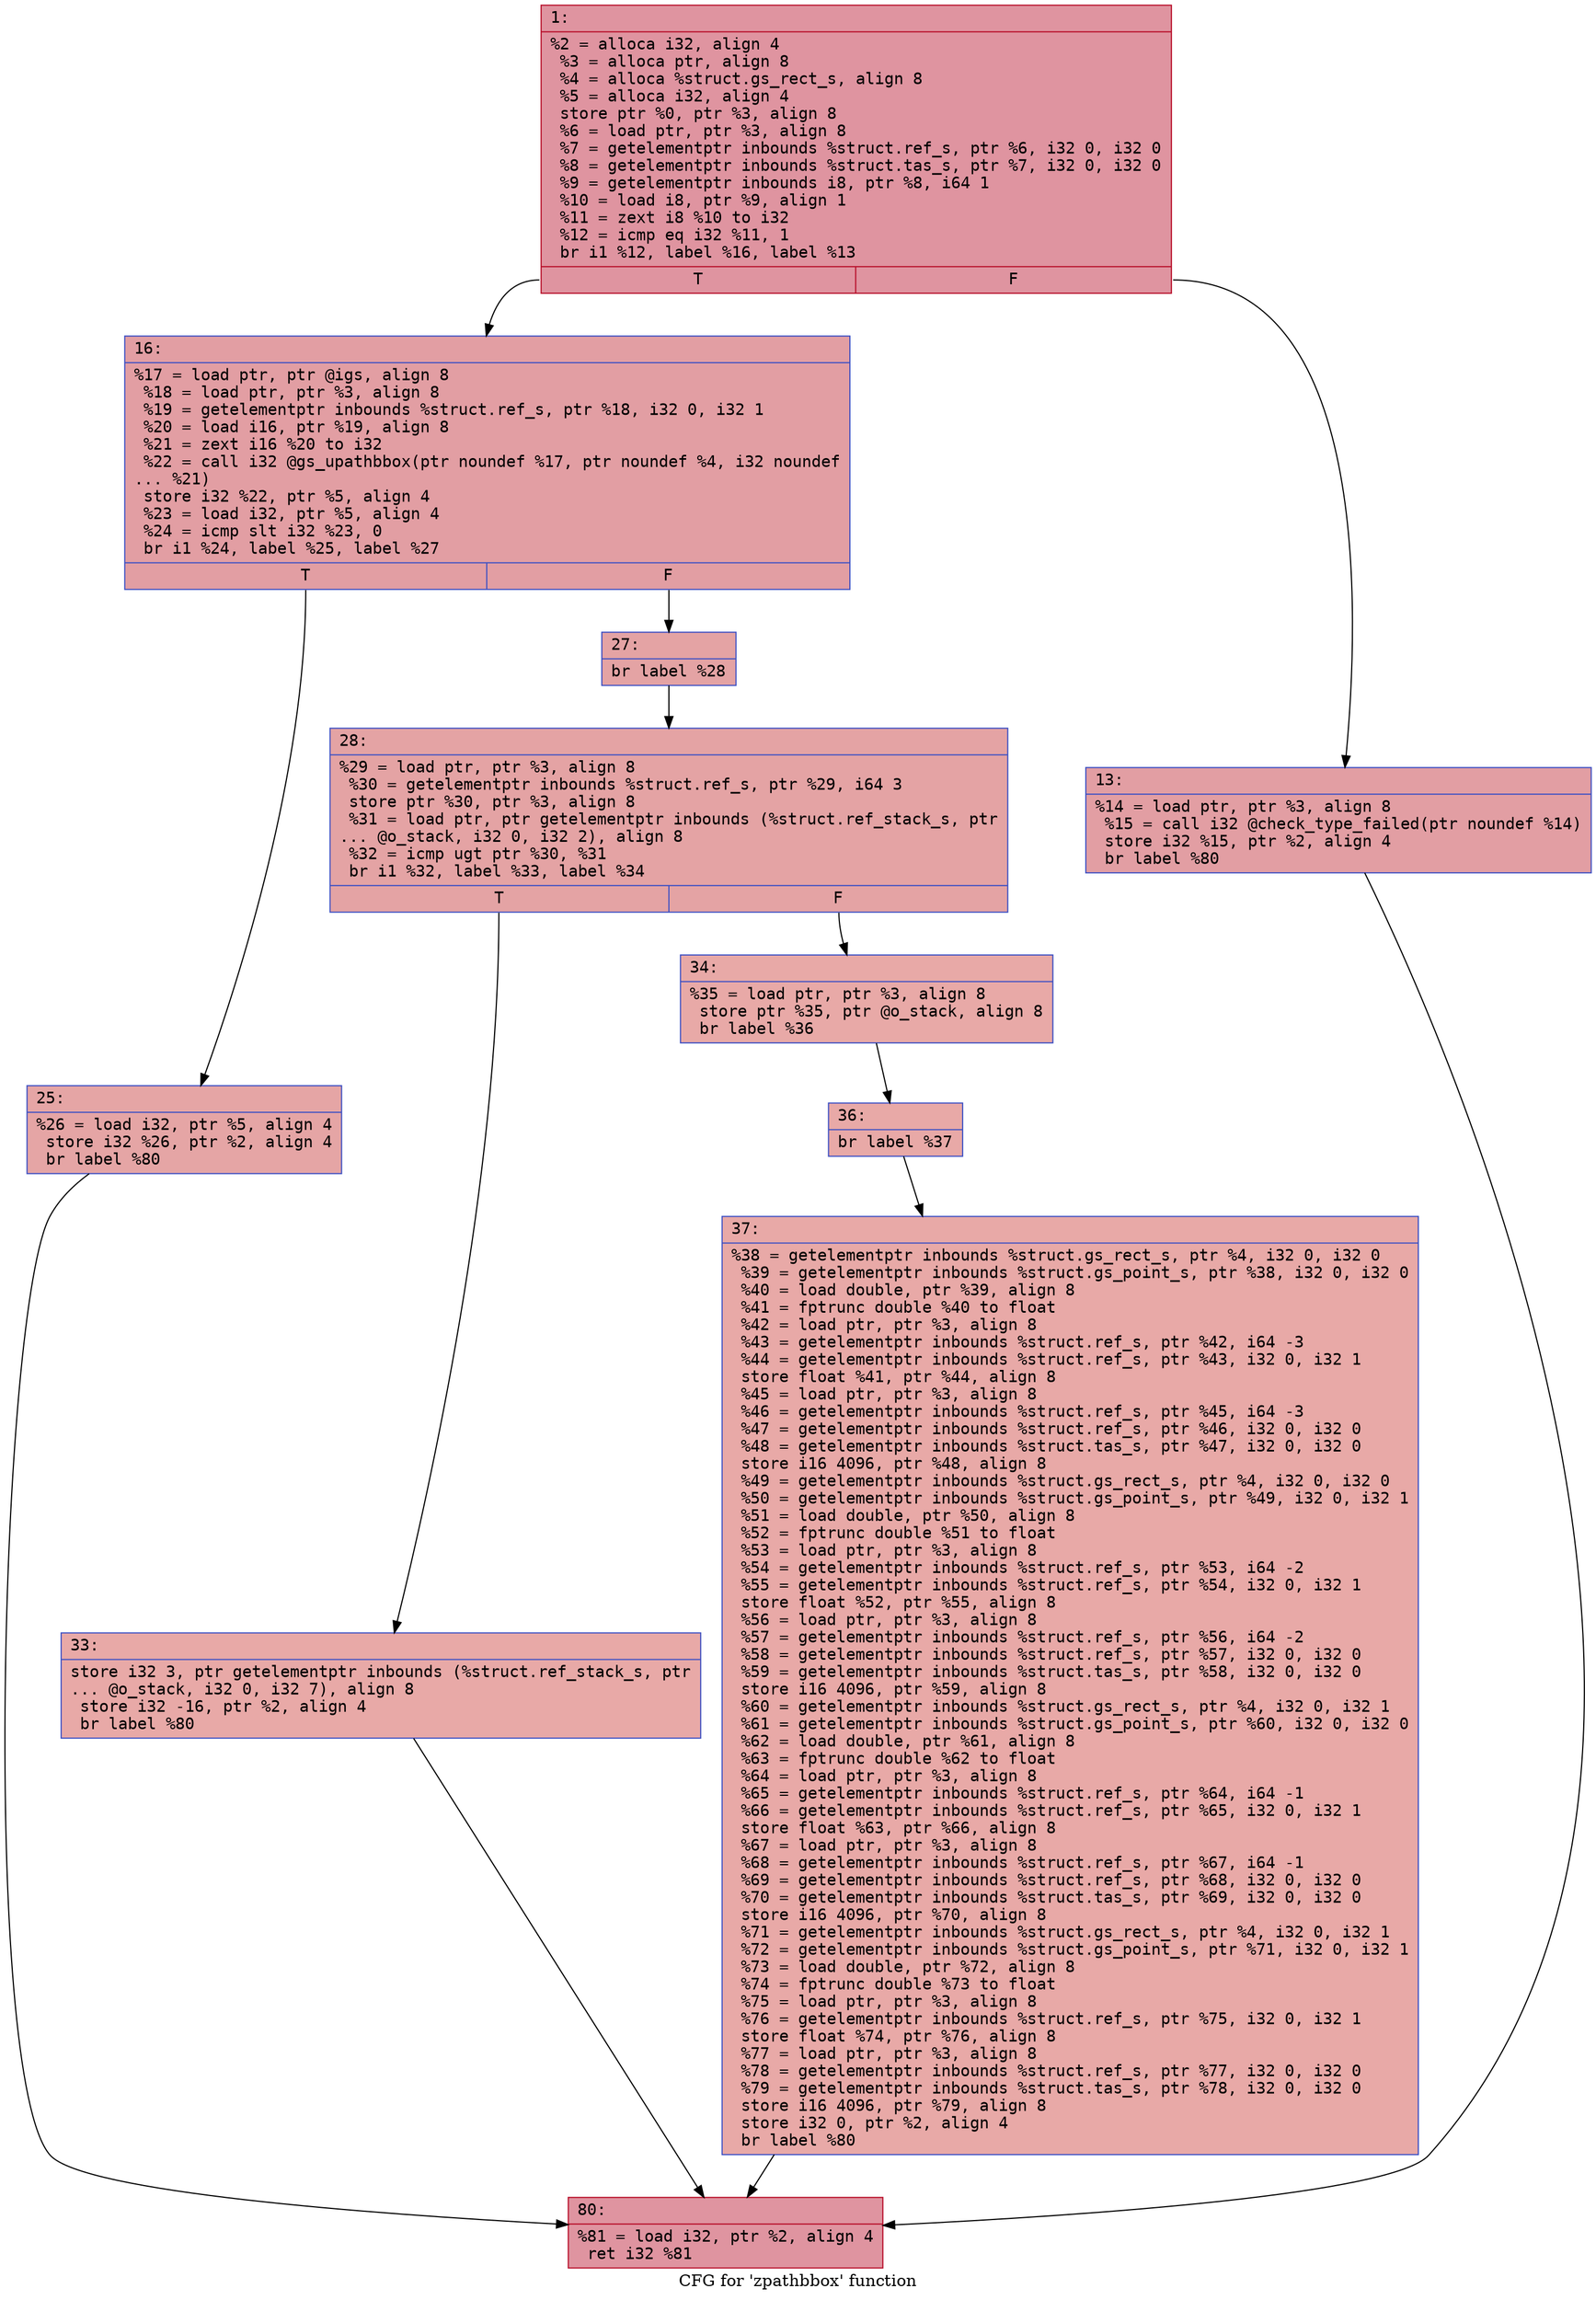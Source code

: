 digraph "CFG for 'zpathbbox' function" {
	label="CFG for 'zpathbbox' function";

	Node0x600002d6aee0 [shape=record,color="#b70d28ff", style=filled, fillcolor="#b70d2870" fontname="Courier",label="{1:\l|  %2 = alloca i32, align 4\l  %3 = alloca ptr, align 8\l  %4 = alloca %struct.gs_rect_s, align 8\l  %5 = alloca i32, align 4\l  store ptr %0, ptr %3, align 8\l  %6 = load ptr, ptr %3, align 8\l  %7 = getelementptr inbounds %struct.ref_s, ptr %6, i32 0, i32 0\l  %8 = getelementptr inbounds %struct.tas_s, ptr %7, i32 0, i32 0\l  %9 = getelementptr inbounds i8, ptr %8, i64 1\l  %10 = load i8, ptr %9, align 1\l  %11 = zext i8 %10 to i32\l  %12 = icmp eq i32 %11, 1\l  br i1 %12, label %16, label %13\l|{<s0>T|<s1>F}}"];
	Node0x600002d6aee0:s0 -> Node0x600002d6af80[tooltip="1 -> 16\nProbability 50.00%" ];
	Node0x600002d6aee0:s1 -> Node0x600002d6af30[tooltip="1 -> 13\nProbability 50.00%" ];
	Node0x600002d6af30 [shape=record,color="#3d50c3ff", style=filled, fillcolor="#be242e70" fontname="Courier",label="{13:\l|  %14 = load ptr, ptr %3, align 8\l  %15 = call i32 @check_type_failed(ptr noundef %14)\l  store i32 %15, ptr %2, align 4\l  br label %80\l}"];
	Node0x600002d6af30 -> Node0x600002d6b200[tooltip="13 -> 80\nProbability 100.00%" ];
	Node0x600002d6af80 [shape=record,color="#3d50c3ff", style=filled, fillcolor="#be242e70" fontname="Courier",label="{16:\l|  %17 = load ptr, ptr @igs, align 8\l  %18 = load ptr, ptr %3, align 8\l  %19 = getelementptr inbounds %struct.ref_s, ptr %18, i32 0, i32 1\l  %20 = load i16, ptr %19, align 8\l  %21 = zext i16 %20 to i32\l  %22 = call i32 @gs_upathbbox(ptr noundef %17, ptr noundef %4, i32 noundef\l... %21)\l  store i32 %22, ptr %5, align 4\l  %23 = load i32, ptr %5, align 4\l  %24 = icmp slt i32 %23, 0\l  br i1 %24, label %25, label %27\l|{<s0>T|<s1>F}}"];
	Node0x600002d6af80:s0 -> Node0x600002d6afd0[tooltip="16 -> 25\nProbability 37.50%" ];
	Node0x600002d6af80:s1 -> Node0x600002d6b020[tooltip="16 -> 27\nProbability 62.50%" ];
	Node0x600002d6afd0 [shape=record,color="#3d50c3ff", style=filled, fillcolor="#c5333470" fontname="Courier",label="{25:\l|  %26 = load i32, ptr %5, align 4\l  store i32 %26, ptr %2, align 4\l  br label %80\l}"];
	Node0x600002d6afd0 -> Node0x600002d6b200[tooltip="25 -> 80\nProbability 100.00%" ];
	Node0x600002d6b020 [shape=record,color="#3d50c3ff", style=filled, fillcolor="#c32e3170" fontname="Courier",label="{27:\l|  br label %28\l}"];
	Node0x600002d6b020 -> Node0x600002d6b070[tooltip="27 -> 28\nProbability 100.00%" ];
	Node0x600002d6b070 [shape=record,color="#3d50c3ff", style=filled, fillcolor="#c32e3170" fontname="Courier",label="{28:\l|  %29 = load ptr, ptr %3, align 8\l  %30 = getelementptr inbounds %struct.ref_s, ptr %29, i64 3\l  store ptr %30, ptr %3, align 8\l  %31 = load ptr, ptr getelementptr inbounds (%struct.ref_stack_s, ptr\l... @o_stack, i32 0, i32 2), align 8\l  %32 = icmp ugt ptr %30, %31\l  br i1 %32, label %33, label %34\l|{<s0>T|<s1>F}}"];
	Node0x600002d6b070:s0 -> Node0x600002d6b0c0[tooltip="28 -> 33\nProbability 50.00%" ];
	Node0x600002d6b070:s1 -> Node0x600002d6b110[tooltip="28 -> 34\nProbability 50.00%" ];
	Node0x600002d6b0c0 [shape=record,color="#3d50c3ff", style=filled, fillcolor="#ca3b3770" fontname="Courier",label="{33:\l|  store i32 3, ptr getelementptr inbounds (%struct.ref_stack_s, ptr\l... @o_stack, i32 0, i32 7), align 8\l  store i32 -16, ptr %2, align 4\l  br label %80\l}"];
	Node0x600002d6b0c0 -> Node0x600002d6b200[tooltip="33 -> 80\nProbability 100.00%" ];
	Node0x600002d6b110 [shape=record,color="#3d50c3ff", style=filled, fillcolor="#ca3b3770" fontname="Courier",label="{34:\l|  %35 = load ptr, ptr %3, align 8\l  store ptr %35, ptr @o_stack, align 8\l  br label %36\l}"];
	Node0x600002d6b110 -> Node0x600002d6b160[tooltip="34 -> 36\nProbability 100.00%" ];
	Node0x600002d6b160 [shape=record,color="#3d50c3ff", style=filled, fillcolor="#ca3b3770" fontname="Courier",label="{36:\l|  br label %37\l}"];
	Node0x600002d6b160 -> Node0x600002d6b1b0[tooltip="36 -> 37\nProbability 100.00%" ];
	Node0x600002d6b1b0 [shape=record,color="#3d50c3ff", style=filled, fillcolor="#ca3b3770" fontname="Courier",label="{37:\l|  %38 = getelementptr inbounds %struct.gs_rect_s, ptr %4, i32 0, i32 0\l  %39 = getelementptr inbounds %struct.gs_point_s, ptr %38, i32 0, i32 0\l  %40 = load double, ptr %39, align 8\l  %41 = fptrunc double %40 to float\l  %42 = load ptr, ptr %3, align 8\l  %43 = getelementptr inbounds %struct.ref_s, ptr %42, i64 -3\l  %44 = getelementptr inbounds %struct.ref_s, ptr %43, i32 0, i32 1\l  store float %41, ptr %44, align 8\l  %45 = load ptr, ptr %3, align 8\l  %46 = getelementptr inbounds %struct.ref_s, ptr %45, i64 -3\l  %47 = getelementptr inbounds %struct.ref_s, ptr %46, i32 0, i32 0\l  %48 = getelementptr inbounds %struct.tas_s, ptr %47, i32 0, i32 0\l  store i16 4096, ptr %48, align 8\l  %49 = getelementptr inbounds %struct.gs_rect_s, ptr %4, i32 0, i32 0\l  %50 = getelementptr inbounds %struct.gs_point_s, ptr %49, i32 0, i32 1\l  %51 = load double, ptr %50, align 8\l  %52 = fptrunc double %51 to float\l  %53 = load ptr, ptr %3, align 8\l  %54 = getelementptr inbounds %struct.ref_s, ptr %53, i64 -2\l  %55 = getelementptr inbounds %struct.ref_s, ptr %54, i32 0, i32 1\l  store float %52, ptr %55, align 8\l  %56 = load ptr, ptr %3, align 8\l  %57 = getelementptr inbounds %struct.ref_s, ptr %56, i64 -2\l  %58 = getelementptr inbounds %struct.ref_s, ptr %57, i32 0, i32 0\l  %59 = getelementptr inbounds %struct.tas_s, ptr %58, i32 0, i32 0\l  store i16 4096, ptr %59, align 8\l  %60 = getelementptr inbounds %struct.gs_rect_s, ptr %4, i32 0, i32 1\l  %61 = getelementptr inbounds %struct.gs_point_s, ptr %60, i32 0, i32 0\l  %62 = load double, ptr %61, align 8\l  %63 = fptrunc double %62 to float\l  %64 = load ptr, ptr %3, align 8\l  %65 = getelementptr inbounds %struct.ref_s, ptr %64, i64 -1\l  %66 = getelementptr inbounds %struct.ref_s, ptr %65, i32 0, i32 1\l  store float %63, ptr %66, align 8\l  %67 = load ptr, ptr %3, align 8\l  %68 = getelementptr inbounds %struct.ref_s, ptr %67, i64 -1\l  %69 = getelementptr inbounds %struct.ref_s, ptr %68, i32 0, i32 0\l  %70 = getelementptr inbounds %struct.tas_s, ptr %69, i32 0, i32 0\l  store i16 4096, ptr %70, align 8\l  %71 = getelementptr inbounds %struct.gs_rect_s, ptr %4, i32 0, i32 1\l  %72 = getelementptr inbounds %struct.gs_point_s, ptr %71, i32 0, i32 1\l  %73 = load double, ptr %72, align 8\l  %74 = fptrunc double %73 to float\l  %75 = load ptr, ptr %3, align 8\l  %76 = getelementptr inbounds %struct.ref_s, ptr %75, i32 0, i32 1\l  store float %74, ptr %76, align 8\l  %77 = load ptr, ptr %3, align 8\l  %78 = getelementptr inbounds %struct.ref_s, ptr %77, i32 0, i32 0\l  %79 = getelementptr inbounds %struct.tas_s, ptr %78, i32 0, i32 0\l  store i16 4096, ptr %79, align 8\l  store i32 0, ptr %2, align 4\l  br label %80\l}"];
	Node0x600002d6b1b0 -> Node0x600002d6b200[tooltip="37 -> 80\nProbability 100.00%" ];
	Node0x600002d6b200 [shape=record,color="#b70d28ff", style=filled, fillcolor="#b70d2870" fontname="Courier",label="{80:\l|  %81 = load i32, ptr %2, align 4\l  ret i32 %81\l}"];
}
